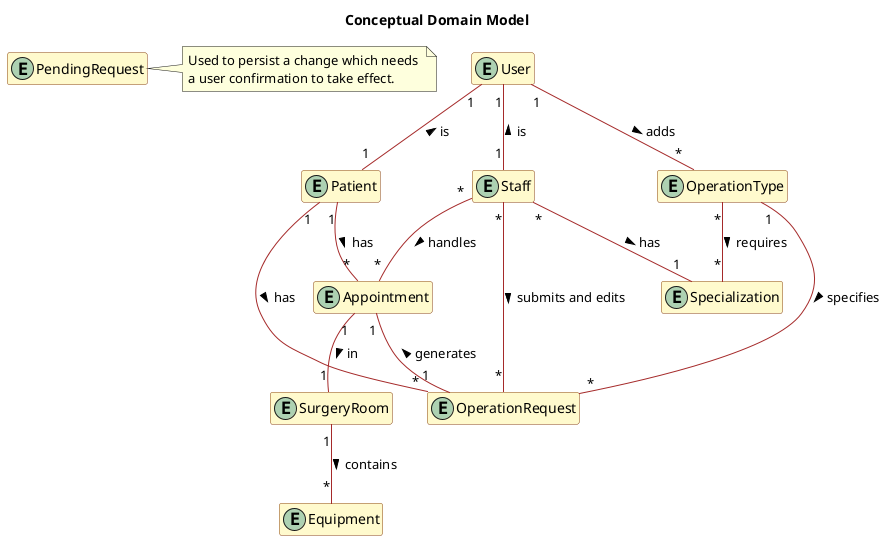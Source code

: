 @startuml

' Title
title Conceptual Domain Model

skinparam classAttributeIconSize 0
hide empty members
hide attributes

skinparam class {
    BackgroundColor LemonChiffon
    ArrowColor Brown
    BorderColor SaddleBrown
}

entity Appointment {
    - id
    - requestID
    - roomID
    - dateAndTime
    - status
}

entity Equipment{
    - name
    - description
}

entity SurgeryRoom{
    - roomNumber
    - type
    - capacity
    '- assignedEquipment
    - currentStatus
    - maintenanceSlots
}

entity User{
    - username
    - role
    - email
}

entity OperationType{
    - id
    - name
    '- requiredStaffBySpecialization
    - estimatedDuration
}

entity OperationRequest{
    - id
    - patientID
    - doctorID
    - operationTypeID
    - deadlineDate
    - priority
}

entity Staff{
    - firstName
    - lastName
    - fullName
    - licenseNumber
    '- specialization
    - contactInformation
    - availabilitySlots
}

entity Patient{
    - firstName
    - lastName
    - fullName
    - dateOfBirth
    - gender
    - medicalRecordNumber
    - contactInformation
    - allergiesAndConditions
    - emergencyContact
    '- appointmentHistory
}

entity Specialization{
    - name
    - description
}

entity PendingRequest{
    - id
    - userID
    - attributeName
    - pendingValue
    - oldValue
}
note right of PendingRequest
Used to persist a change which needs 
a user confirmation to take effect.
end note




' Relationships
User "1" -- "1" Patient : is <
User "1" -- "1" Staff : is <
User "1" -- "*" OperationType : adds >

Patient "1" -- "*" Appointment : has >
Patient "1" -- "*" OperationRequest : has >

Staff "*" -- "1" Specialization : has >
Staff "*" -- "*" OperationRequest : submits and edits >
Staff "*" -- "*" Appointment : handles >

OperationType "*" -- "*" Specialization : requires >
OperationType "1" -- "*" OperationRequest : specifies >

Appointment "1" -- "1" SurgeryRoom : in >
Appointment "1" -- "1" OperationRequest :  generates <

SurgeryRoom "1" -- "*" Equipment : contains >

@enduml